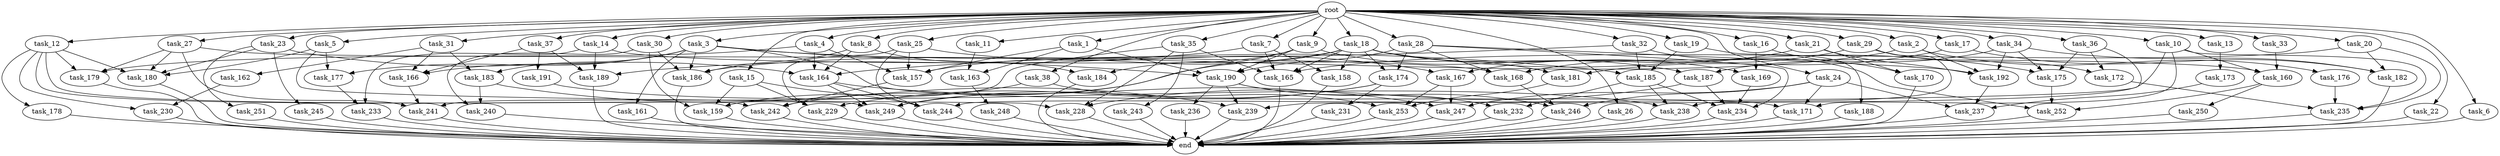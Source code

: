 digraph G {
  task_162 [size="6957847019.520000"];
  task_189 [size="7559142440.960000"];
  task_240 [size="5841155522.560000"];
  task_15 [size="10.240000"];
  task_229 [size="13228499271.680000"];
  task_161 [size="6957847019.520000"];
  task_9 [size="10.240000"];
  task_163 [size="7301444403.200000"];
  task_183 [size="13915694039.040001"];
  task_4 [size="10.240000"];
  task_179 [size="4638564679.680000"];
  task_20 [size="10.240000"];
  task_166 [size="17008070492.160000"];
  task_13 [size="10.240000"];
  task_14 [size="10.240000"];
  task_174 [size="5841155522.560000"];
  task_157 [size="14431090114.559999"];
  task_3 [size="10.240000"];
  task_159 [size="8418135900.160000"];
  task_192 [size="12025908428.800001"];
  task_5 [size="10.240000"];
  task_169 [size="9706626088.960001"];
  task_236 [size="8589934592.000000"];
  task_253 [size="4638564679.680000"];
  task_185 [size="12541304504.320000"];
  task_231 [size="6957847019.520000"];
  task_26 [size="10.240000"];
  task_28 [size="10.240000"];
  task_19 [size="10.240000"];
  task_158 [size="8589934592.000000"];
  task_175 [size="10737418240.000000"];
  task_233 [size="9964324126.719999"];
  task_2 [size="10.240000"];
  task_186 [size="19756849561.600002"];
  task_172 [size="2491081031.680000"];
  task_251 [size="6957847019.520000"];
  task_7 [size="10.240000"];
  task_176 [size="3092376453.120000"];
  task_25 [size="10.240000"];
  task_190 [size="9792525434.880001"];
  task_36 [size="10.240000"];
  task_31 [size="10.240000"];
  task_188 [size="1374389534.720000"];
  task_232 [size="11682311045.120001"];
  task_191 [size="3092376453.120000"];
  task_23 [size="10.240000"];
  task_165 [size="11081015623.680000"];
  task_238 [size="8933531975.680000"];
  task_237 [size="16234976378.880001"];
  task_29 [size="10.240000"];
  task_1 [size="10.240000"];
  task_173 [size="343597383.680000"];
  task_180 [size="14001593384.960001"];
  task_171 [size="10479720202.240000"];
  task_184 [size="6356551598.080000"];
  task_244 [size="9019431321.600000"];
  task_24 [size="10.240000"];
  task_18 [size="10.240000"];
  task_167 [size="10995116277.760000"];
  task_243 [size="343597383.680000"];
  task_249 [size="11252814315.520000"];
  task_242 [size="13228499271.680000"];
  task_170 [size="9706626088.960001"];
  task_245 [size="6957847019.520000"];
  task_32 [size="10.240000"];
  task_12 [size="10.240000"];
  task_230 [size="7730941132.800000"];
  task_22 [size="10.240000"];
  task_248 [size="5497558138.880000"];
  task_168 [size="1460288880.640000"];
  task_21 [size="10.240000"];
  task_177 [size="12455405158.400000"];
  task_164 [size="18468359372.799999"];
  task_16 [size="10.240000"];
  task_30 [size="10.240000"];
  task_246 [size="11081015623.680000"];
  task_8 [size="10.240000"];
  task_34 [size="10.240000"];
  root [size="0.000000"];
  task_17 [size="10.240000"];
  end [size="0.000000"];
  task_178 [size="773094113.280000"];
  task_10 [size="10.240000"];
  task_27 [size="10.240000"];
  task_182 [size="9448928051.200001"];
  task_6 [size="10.240000"];
  task_37 [size="10.240000"];
  task_35 [size="10.240000"];
  task_33 [size="10.240000"];
  task_241 [size="1460288880.640000"];
  task_239 [size="11081015623.680000"];
  task_228 [size="7988639170.560000"];
  task_38 [size="10.240000"];
  task_234 [size="5927054868.480000"];
  task_181 [size="9706626088.960001"];
  task_247 [size="3865470566.400000"];
  task_187 [size="5239860101.120000"];
  task_11 [size="10.240000"];
  task_250 [size="4209067950.080000"];
  task_252 [size="9792525434.880001"];
  task_235 [size="6957847019.520000"];
  task_160 [size="8246337208.320000"];

  task_162 -> task_230 [size="679477248.000000"];
  task_189 -> end [size="1.000000"];
  task_240 -> end [size="1.000000"];
  task_15 -> task_244 [size="75497472.000000"];
  task_15 -> task_159 [size="75497472.000000"];
  task_15 -> task_229 [size="75497472.000000"];
  task_229 -> end [size="1.000000"];
  task_161 -> end [size="1.000000"];
  task_9 -> task_190 [size="209715200.000000"];
  task_9 -> task_184 [size="209715200.000000"];
  task_9 -> task_249 [size="209715200.000000"];
  task_9 -> task_187 [size="209715200.000000"];
  task_163 -> task_248 [size="536870912.000000"];
  task_183 -> task_239 [size="33554432.000000"];
  task_183 -> task_240 [size="33554432.000000"];
  task_4 -> task_157 [size="301989888.000000"];
  task_4 -> task_164 [size="301989888.000000"];
  task_4 -> task_179 [size="301989888.000000"];
  task_179 -> end [size="1.000000"];
  task_20 -> task_235 [size="209715200.000000"];
  task_20 -> task_165 [size="209715200.000000"];
  task_20 -> task_182 [size="209715200.000000"];
  task_166 -> task_241 [size="33554432.000000"];
  task_13 -> task_173 [size="33554432.000000"];
  task_14 -> task_189 [size="134217728.000000"];
  task_14 -> task_233 [size="134217728.000000"];
  task_14 -> task_160 [size="134217728.000000"];
  task_174 -> task_231 [size="679477248.000000"];
  task_174 -> task_229 [size="679477248.000000"];
  task_174 -> task_249 [size="679477248.000000"];
  task_157 -> task_242 [size="679477248.000000"];
  task_3 -> task_186 [size="679477248.000000"];
  task_3 -> task_183 [size="679477248.000000"];
  task_3 -> task_171 [size="679477248.000000"];
  task_3 -> task_185 [size="679477248.000000"];
  task_3 -> task_190 [size="679477248.000000"];
  task_3 -> task_161 [size="679477248.000000"];
  task_3 -> task_177 [size="679477248.000000"];
  task_3 -> task_166 [size="679477248.000000"];
  task_159 -> end [size="1.000000"];
  task_192 -> task_237 [size="838860800.000000"];
  task_5 -> task_180 [size="536870912.000000"];
  task_5 -> task_228 [size="536870912.000000"];
  task_5 -> task_177 [size="536870912.000000"];
  task_169 -> task_234 [size="33554432.000000"];
  task_236 -> end [size="1.000000"];
  task_253 -> end [size="1.000000"];
  task_185 -> task_232 [size="301989888.000000"];
  task_185 -> task_234 [size="301989888.000000"];
  task_185 -> task_238 [size="301989888.000000"];
  task_231 -> end [size="1.000000"];
  task_26 -> end [size="1.000000"];
  task_28 -> task_168 [size="33554432.000000"];
  task_28 -> task_192 [size="33554432.000000"];
  task_28 -> task_190 [size="33554432.000000"];
  task_28 -> task_174 [size="33554432.000000"];
  task_28 -> task_234 [size="33554432.000000"];
  task_19 -> task_188 [size="134217728.000000"];
  task_19 -> task_185 [size="134217728.000000"];
  task_158 -> end [size="1.000000"];
  task_175 -> task_252 [size="134217728.000000"];
  task_233 -> end [size="1.000000"];
  task_2 -> task_176 [size="301989888.000000"];
  task_2 -> task_192 [size="301989888.000000"];
  task_2 -> task_186 [size="301989888.000000"];
  task_186 -> end [size="1.000000"];
  task_172 -> task_235 [size="33554432.000000"];
  task_251 -> end [size="1.000000"];
  task_7 -> task_158 [size="301989888.000000"];
  task_7 -> task_189 [size="301989888.000000"];
  task_7 -> task_165 [size="301989888.000000"];
  task_176 -> task_235 [size="301989888.000000"];
  task_25 -> task_167 [size="536870912.000000"];
  task_25 -> task_157 [size="536870912.000000"];
  task_25 -> task_244 [size="536870912.000000"];
  task_25 -> task_229 [size="536870912.000000"];
  task_190 -> task_246 [size="838860800.000000"];
  task_190 -> task_232 [size="838860800.000000"];
  task_190 -> task_239 [size="838860800.000000"];
  task_190 -> task_236 [size="838860800.000000"];
  task_36 -> task_239 [size="209715200.000000"];
  task_36 -> task_175 [size="209715200.000000"];
  task_36 -> task_172 [size="209715200.000000"];
  task_31 -> task_162 [size="679477248.000000"];
  task_31 -> task_183 [size="679477248.000000"];
  task_31 -> task_166 [size="679477248.000000"];
  task_188 -> end [size="1.000000"];
  task_232 -> end [size="1.000000"];
  task_191 -> task_238 [size="536870912.000000"];
  task_23 -> task_180 [size="679477248.000000"];
  task_23 -> task_164 [size="679477248.000000"];
  task_23 -> task_245 [size="679477248.000000"];
  task_23 -> task_251 [size="679477248.000000"];
  task_165 -> end [size="1.000000"];
  task_238 -> end [size="1.000000"];
  task_237 -> end [size="1.000000"];
  task_29 -> task_168 [size="33554432.000000"];
  task_29 -> task_172 [size="33554432.000000"];
  task_29 -> task_238 [size="33554432.000000"];
  task_1 -> task_157 [size="33554432.000000"];
  task_1 -> task_190 [size="33554432.000000"];
  task_1 -> task_163 [size="33554432.000000"];
  task_173 -> task_237 [size="536870912.000000"];
  task_180 -> end [size="1.000000"];
  task_171 -> end [size="1.000000"];
  task_184 -> end [size="1.000000"];
  task_244 -> end [size="1.000000"];
  task_24 -> task_246 [size="209715200.000000"];
  task_24 -> task_237 [size="209715200.000000"];
  task_24 -> task_171 [size="209715200.000000"];
  task_24 -> task_247 [size="209715200.000000"];
  task_18 -> task_157 [size="536870912.000000"];
  task_18 -> task_169 [size="536870912.000000"];
  task_18 -> task_174 [size="536870912.000000"];
  task_18 -> task_181 [size="536870912.000000"];
  task_18 -> task_158 [size="536870912.000000"];
  task_18 -> task_242 [size="536870912.000000"];
  task_18 -> task_175 [size="536870912.000000"];
  task_18 -> task_165 [size="536870912.000000"];
  task_167 -> task_253 [size="33554432.000000"];
  task_167 -> task_247 [size="33554432.000000"];
  task_243 -> end [size="1.000000"];
  task_249 -> end [size="1.000000"];
  task_242 -> end [size="1.000000"];
  task_170 -> end [size="1.000000"];
  task_245 -> end [size="1.000000"];
  task_32 -> task_252 [size="411041792.000000"];
  task_32 -> task_164 [size="411041792.000000"];
  task_32 -> task_185 [size="411041792.000000"];
  task_12 -> task_178 [size="75497472.000000"];
  task_12 -> task_249 [size="75497472.000000"];
  task_12 -> task_230 [size="75497472.000000"];
  task_12 -> task_179 [size="75497472.000000"];
  task_12 -> task_180 [size="75497472.000000"];
  task_12 -> task_242 [size="75497472.000000"];
  task_230 -> end [size="1.000000"];
  task_22 -> end [size="1.000000"];
  task_248 -> end [size="1.000000"];
  task_168 -> task_246 [size="33554432.000000"];
  task_21 -> task_167 [size="536870912.000000"];
  task_21 -> task_192 [size="536870912.000000"];
  task_21 -> task_170 [size="536870912.000000"];
  task_177 -> task_233 [size="838860800.000000"];
  task_164 -> task_244 [size="134217728.000000"];
  task_164 -> task_249 [size="134217728.000000"];
  task_164 -> task_247 [size="134217728.000000"];
  task_16 -> task_169 [size="411041792.000000"];
  task_16 -> task_170 [size="411041792.000000"];
  task_30 -> task_186 [size="536870912.000000"];
  task_30 -> task_159 [size="536870912.000000"];
  task_30 -> task_240 [size="536870912.000000"];
  task_246 -> end [size="1.000000"];
  task_8 -> task_186 [size="411041792.000000"];
  task_8 -> task_164 [size="411041792.000000"];
  task_8 -> task_184 [size="411041792.000000"];
  task_34 -> task_175 [size="301989888.000000"];
  task_34 -> task_192 [size="301989888.000000"];
  task_34 -> task_182 [size="301989888.000000"];
  task_34 -> task_187 [size="301989888.000000"];
  root -> task_26 [size="1.000000"];
  root -> task_8 [size="1.000000"];
  root -> task_34 [size="1.000000"];
  root -> task_28 [size="1.000000"];
  root -> task_15 [size="1.000000"];
  root -> task_29 [size="1.000000"];
  root -> task_17 [size="1.000000"];
  root -> task_9 [size="1.000000"];
  root -> task_6 [size="1.000000"];
  root -> task_2 [size="1.000000"];
  root -> task_10 [size="1.000000"];
  root -> task_27 [size="1.000000"];
  root -> task_7 [size="1.000000"];
  root -> task_4 [size="1.000000"];
  root -> task_24 [size="1.000000"];
  root -> task_25 [size="1.000000"];
  root -> task_18 [size="1.000000"];
  root -> task_20 [size="1.000000"];
  root -> task_35 [size="1.000000"];
  root -> task_13 [size="1.000000"];
  root -> task_31 [size="1.000000"];
  root -> task_14 [size="1.000000"];
  root -> task_1 [size="1.000000"];
  root -> task_23 [size="1.000000"];
  root -> task_11 [size="1.000000"];
  root -> task_3 [size="1.000000"];
  root -> task_37 [size="1.000000"];
  root -> task_32 [size="1.000000"];
  root -> task_5 [size="1.000000"];
  root -> task_12 [size="1.000000"];
  root -> task_38 [size="1.000000"];
  root -> task_22 [size="1.000000"];
  root -> task_19 [size="1.000000"];
  root -> task_33 [size="1.000000"];
  root -> task_36 [size="1.000000"];
  root -> task_21 [size="1.000000"];
  root -> task_16 [size="1.000000"];
  root -> task_30 [size="1.000000"];
  task_17 -> task_181 [size="411041792.000000"];
  task_17 -> task_182 [size="411041792.000000"];
  task_178 -> end [size="1.000000"];
  task_10 -> task_244 [size="134217728.000000"];
  task_10 -> task_235 [size="134217728.000000"];
  task_10 -> task_171 [size="134217728.000000"];
  task_10 -> task_160 [size="134217728.000000"];
  task_27 -> task_168 [size="75497472.000000"];
  task_27 -> task_179 [size="75497472.000000"];
  task_27 -> task_241 [size="75497472.000000"];
  task_27 -> task_180 [size="75497472.000000"];
  task_182 -> end [size="1.000000"];
  task_6 -> end [size="1.000000"];
  task_37 -> task_189 [size="301989888.000000"];
  task_37 -> task_191 [size="301989888.000000"];
  task_37 -> task_166 [size="301989888.000000"];
  task_35 -> task_243 [size="33554432.000000"];
  task_35 -> task_228 [size="33554432.000000"];
  task_35 -> task_165 [size="33554432.000000"];
  task_35 -> task_241 [size="33554432.000000"];
  task_33 -> task_160 [size="536870912.000000"];
  task_241 -> end [size="1.000000"];
  task_239 -> end [size="1.000000"];
  task_228 -> end [size="1.000000"];
  task_38 -> task_253 [size="209715200.000000"];
  task_38 -> task_159 [size="209715200.000000"];
  task_234 -> end [size="1.000000"];
  task_181 -> task_253 [size="209715200.000000"];
  task_247 -> end [size="1.000000"];
  task_187 -> task_228 [size="209715200.000000"];
  task_187 -> task_234 [size="209715200.000000"];
  task_11 -> task_163 [size="679477248.000000"];
  task_250 -> end [size="1.000000"];
  task_252 -> end [size="1.000000"];
  task_235 -> end [size="1.000000"];
  task_160 -> task_250 [size="411041792.000000"];
  task_160 -> task_252 [size="411041792.000000"];
}
